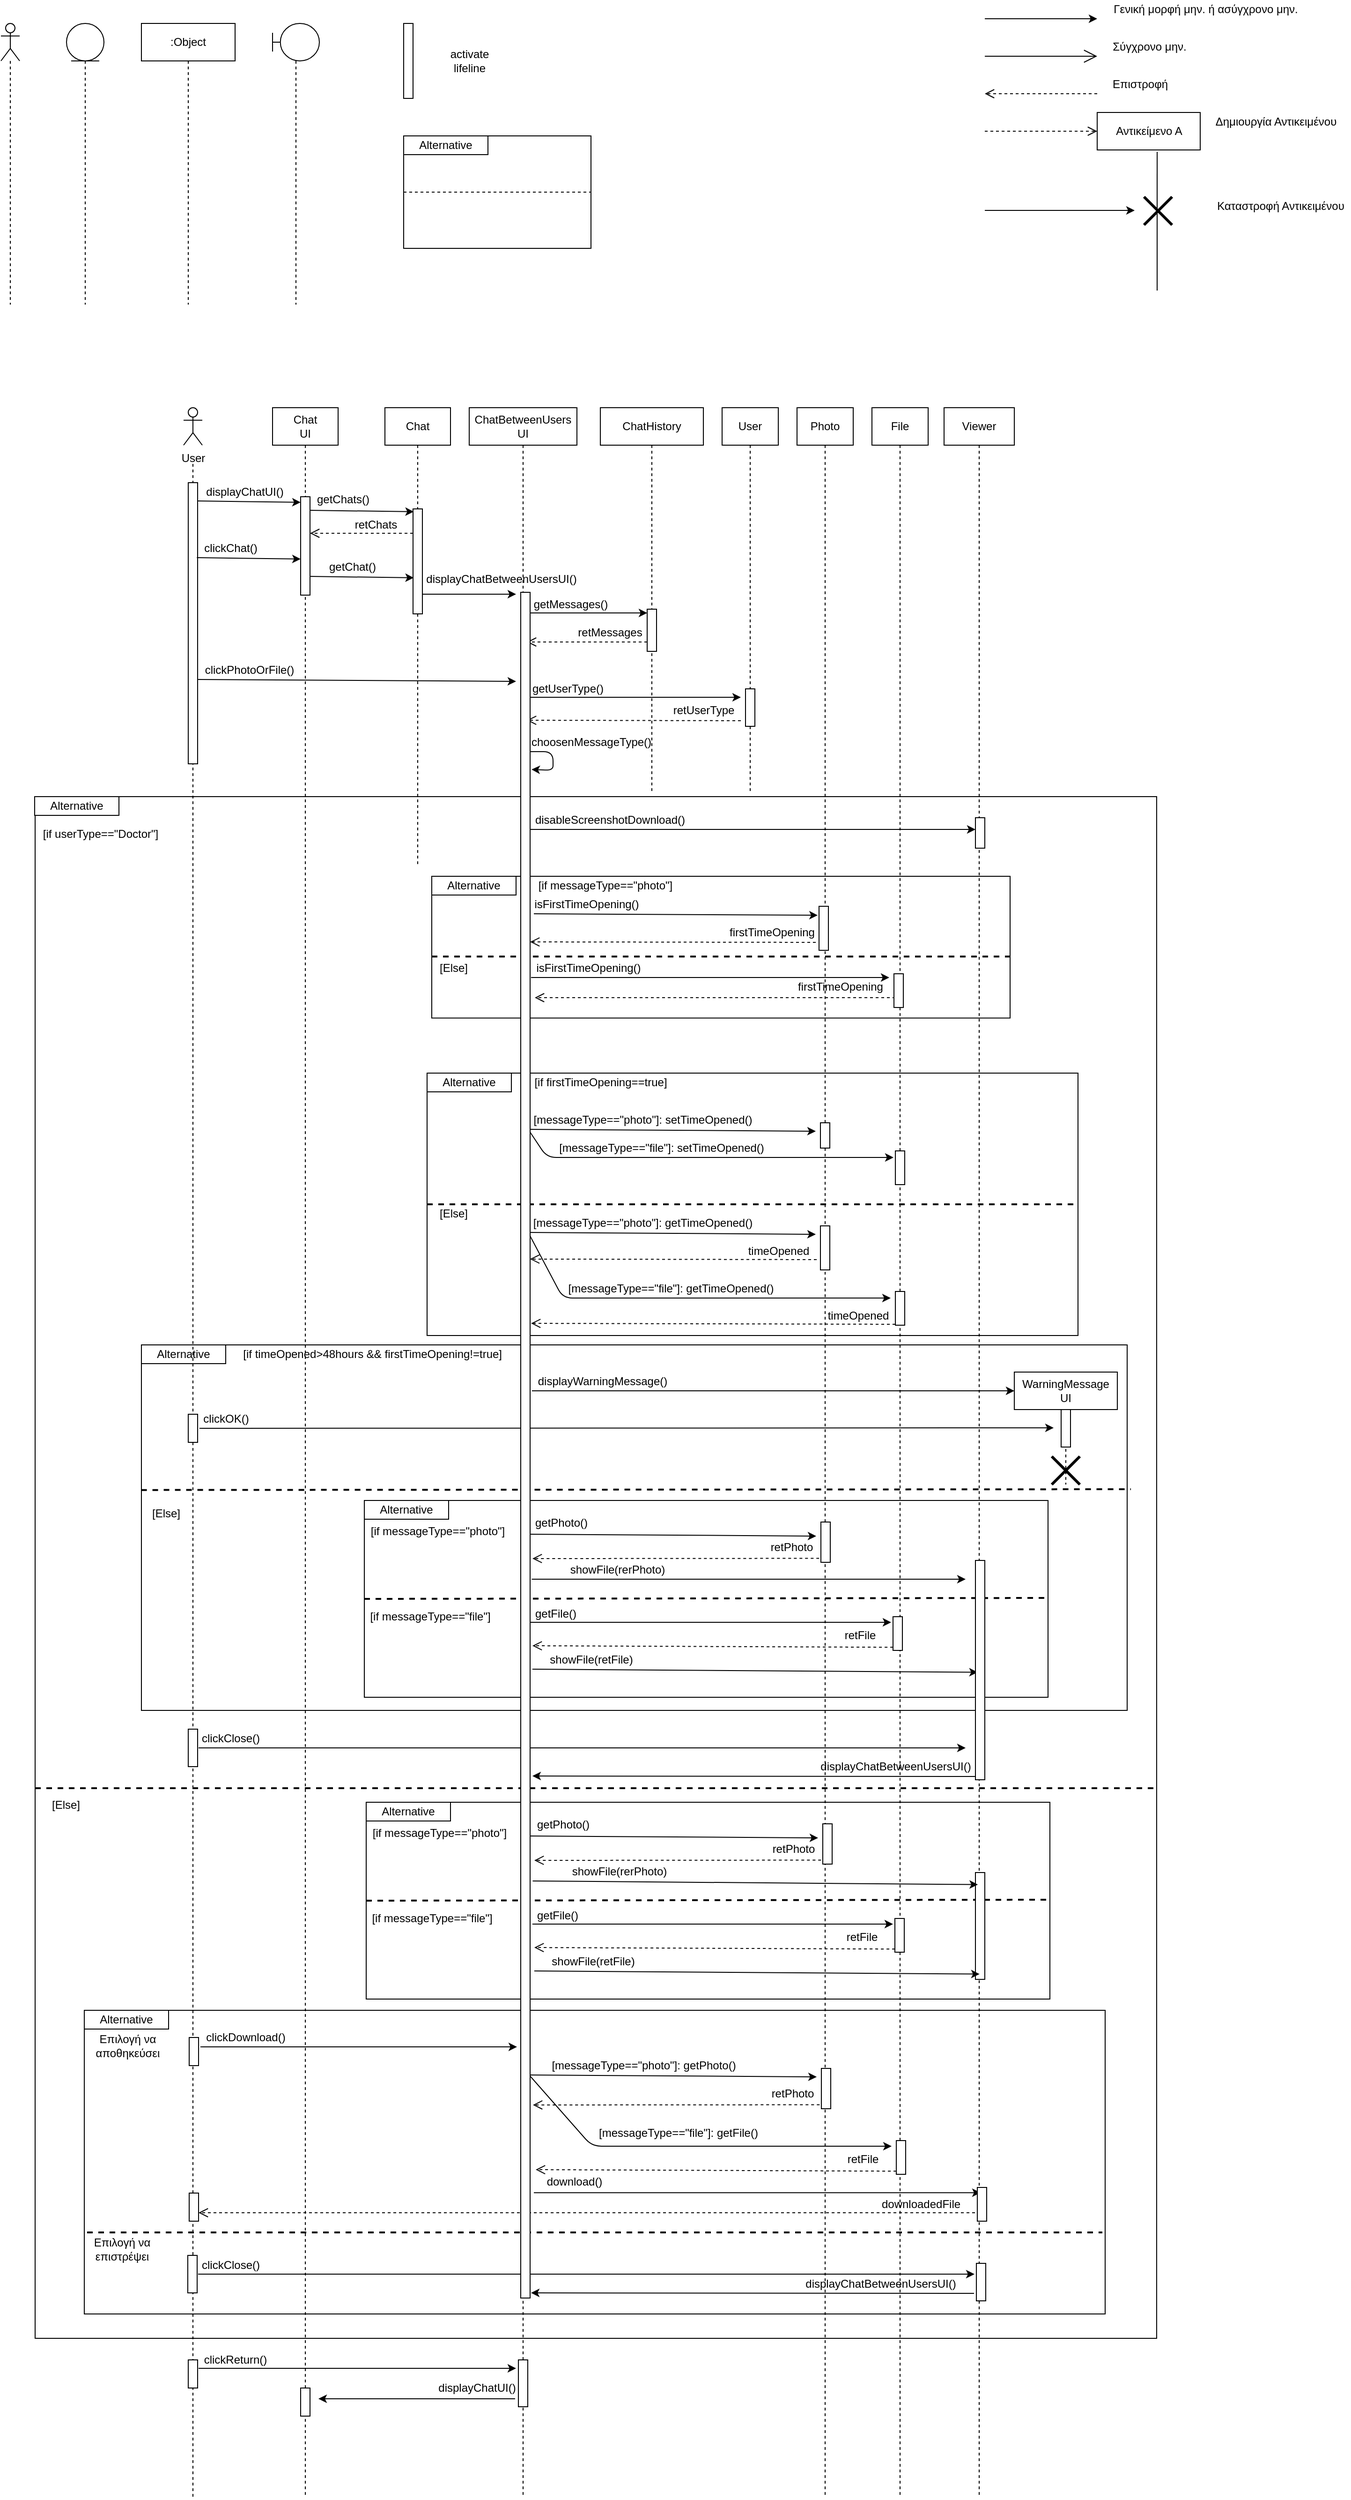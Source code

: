 <mxfile version="14.7.0" type="device"><diagram id="oEIhFgNjH7KnF-jAzQZn" name="Page-1"><mxGraphModel dx="1725" dy="511" grid="1" gridSize="10" guides="1" tooltips="1" connect="1" arrows="1" fold="1" page="1" pageScale="1" pageWidth="827" pageHeight="1169" math="0" shadow="0"><root><mxCell id="0"/><mxCell id="1" parent="0"/><mxCell id="8OhiJWUZWZIE6-vls2p4-146" value="" style="rounded=0;whiteSpace=wrap;html=1;" parent="1" vertex="1"><mxGeometry x="-23.5" y="865" width="1197.5" height="1645" as="geometry"/></mxCell><mxCell id="8OhiJWUZWZIE6-vls2p4-183" value="" style="rounded=0;whiteSpace=wrap;html=1;" parent="1" vertex="1"><mxGeometry x="29" y="2160" width="1090" height="324" as="geometry"/></mxCell><mxCell id="8OhiJWUZWZIE6-vls2p4-184" value="Alternative" style="rounded=0;whiteSpace=wrap;html=1;" parent="1" vertex="1"><mxGeometry x="29" y="2160" width="90" height="20" as="geometry"/></mxCell><mxCell id="8OhiJWUZWZIE6-vls2p4-185" value="" style="endArrow=none;dashed=1;html=1;exitX=0;exitY=0.5;exitDx=0;exitDy=0;strokeWidth=2;" parent="1" edge="1"><mxGeometry width="50" height="50" relative="1" as="geometry"><mxPoint x="32" y="2397" as="sourcePoint"/><mxPoint x="1116" y="2397" as="targetPoint"/></mxGeometry></mxCell><mxCell id="8OhiJWUZWZIE6-vls2p4-147" value="Alternative" style="rounded=0;whiteSpace=wrap;html=1;" parent="1" vertex="1"><mxGeometry x="-24" y="865" width="90" height="20" as="geometry"/></mxCell><mxCell id="8OhiJWUZWZIE6-vls2p4-148" value="" style="endArrow=none;dashed=1;html=1;exitX=0;exitY=0.5;exitDx=0;exitDy=0;entryX=1;entryY=0.5;entryDx=0;entryDy=0;strokeWidth=2;" parent="1" edge="1"><mxGeometry width="50" height="50" relative="1" as="geometry"><mxPoint x="-23.5" y="1923" as="sourcePoint"/><mxPoint x="1174" y="1923" as="targetPoint"/></mxGeometry></mxCell><mxCell id="8OhiJWUZWZIE6-vls2p4-108" value="" style="rounded=0;whiteSpace=wrap;html=1;" parent="1" vertex="1"><mxGeometry x="90" y="1450" width="1052.5" height="390" as="geometry"/></mxCell><mxCell id="8OhiJWUZWZIE6-vls2p4-109" value="Alternative" style="rounded=0;whiteSpace=wrap;html=1;" parent="1" vertex="1"><mxGeometry x="90" y="1450" width="90" height="20" as="geometry"/></mxCell><mxCell id="8OhiJWUZWZIE6-vls2p4-110" value="" style="endArrow=none;dashed=1;html=1;exitX=-0.004;exitY=0.397;exitDx=0;exitDy=0;entryX=1;entryY=0.5;entryDx=0;entryDy=0;strokeWidth=2;exitPerimeter=0;" parent="1" edge="1"><mxGeometry width="50" height="50" relative="1" as="geometry"><mxPoint x="89.79" y="1604.83" as="sourcePoint"/><mxPoint x="1146.5" y="1604" as="targetPoint"/></mxGeometry></mxCell><mxCell id="8OhiJWUZWZIE6-vls2p4-83" value="" style="rounded=0;whiteSpace=wrap;html=1;" parent="1" vertex="1"><mxGeometry x="395" y="1160" width="695" height="280" as="geometry"/></mxCell><mxCell id="8OhiJWUZWZIE6-vls2p4-84" value="Alternative" style="rounded=0;whiteSpace=wrap;html=1;" parent="1" vertex="1"><mxGeometry x="395" y="1160" width="90" height="20" as="geometry"/></mxCell><mxCell id="8OhiJWUZWZIE6-vls2p4-85" value="" style="endArrow=none;dashed=1;html=1;exitX=0;exitY=0.5;exitDx=0;exitDy=0;entryX=1;entryY=0.5;entryDx=0;entryDy=0;strokeWidth=2;" parent="1" source="8OhiJWUZWZIE6-vls2p4-83" target="8OhiJWUZWZIE6-vls2p4-83" edge="1"><mxGeometry width="50" height="50" relative="1" as="geometry"><mxPoint x="305" y="1200" as="sourcePoint"/><mxPoint x="355" y="1150" as="targetPoint"/></mxGeometry></mxCell><mxCell id="8OhiJWUZWZIE6-vls2p4-60" value="" style="rounded=0;whiteSpace=wrap;html=1;" parent="1" vertex="1"><mxGeometry x="400" y="950" width="617.5" height="151.25" as="geometry"/></mxCell><mxCell id="8OhiJWUZWZIE6-vls2p4-61" value="Alternative" style="rounded=0;whiteSpace=wrap;html=1;" parent="1" vertex="1"><mxGeometry x="400" y="950" width="90" height="20" as="geometry"/></mxCell><mxCell id="LCN4esUDgM0RxM2IpIkA-10" value="" style="endArrow=classic;html=1;" parent="1" edge="1"><mxGeometry width="50" height="50" relative="1" as="geometry"><mxPoint x="990.5" y="35" as="sourcePoint"/><mxPoint x="1110.5" y="35" as="targetPoint"/></mxGeometry></mxCell><mxCell id="LCN4esUDgM0RxM2IpIkA-11" value="Γενική μορφή μην. ή ασύγχρονο μην." style="text;html=1;align=center;verticalAlign=middle;resizable=0;points=[];autosize=1;strokeColor=none;" parent="1" vertex="1"><mxGeometry x="1120.5" y="15" width="210" height="20" as="geometry"/></mxCell><mxCell id="LCN4esUDgM0RxM2IpIkA-12" value="" style="endArrow=open;endFill=1;endSize=12;html=1;" parent="1" edge="1"><mxGeometry width="160" relative="1" as="geometry"><mxPoint x="990.5" y="75" as="sourcePoint"/><mxPoint x="1110.5" y="75" as="targetPoint"/></mxGeometry></mxCell><mxCell id="LCN4esUDgM0RxM2IpIkA-13" value="Σύγχρονο μην." style="text;html=1;align=center;verticalAlign=middle;resizable=0;points=[];autosize=1;strokeColor=none;" parent="1" vertex="1"><mxGeometry x="1120.5" y="55" width="90" height="20" as="geometry"/></mxCell><mxCell id="LCN4esUDgM0RxM2IpIkA-15" value="" style="html=1;verticalAlign=bottom;endArrow=open;dashed=1;endSize=8;" parent="1" edge="1"><mxGeometry relative="1" as="geometry"><mxPoint x="1110.5" y="115" as="sourcePoint"/><mxPoint x="990.5" y="115" as="targetPoint"/></mxGeometry></mxCell><mxCell id="LCN4esUDgM0RxM2IpIkA-16" value="Επιστροφή" style="text;html=1;align=center;verticalAlign=middle;resizable=0;points=[];autosize=1;strokeColor=none;" parent="1" vertex="1"><mxGeometry x="1120.5" y="95" width="70" height="20" as="geometry"/></mxCell><mxCell id="LCN4esUDgM0RxM2IpIkA-17" value="" style="html=1;verticalAlign=bottom;endArrow=open;dashed=1;endSize=8;" parent="1" edge="1"><mxGeometry relative="1" as="geometry"><mxPoint x="990.5" y="155" as="sourcePoint"/><mxPoint x="1110.5" y="155" as="targetPoint"/></mxGeometry></mxCell><mxCell id="LCN4esUDgM0RxM2IpIkA-18" value="Αντικείμενο Α" style="rounded=0;whiteSpace=wrap;html=1;" parent="1" vertex="1"><mxGeometry x="1110.5" y="135" width="110" height="40" as="geometry"/></mxCell><mxCell id="LCN4esUDgM0RxM2IpIkA-19" value="Δημιουργία Αντικειμένου" style="text;html=1;align=center;verticalAlign=middle;resizable=0;points=[];autosize=1;strokeColor=none;" parent="1" vertex="1"><mxGeometry x="1230.5" y="135" width="140" height="20" as="geometry"/></mxCell><mxCell id="LCN4esUDgM0RxM2IpIkA-20" value=":Object" style="shape=umlLifeline;perimeter=lifelinePerimeter;whiteSpace=wrap;html=1;container=1;collapsible=0;recursiveResize=0;outlineConnect=0;" parent="1" vertex="1"><mxGeometry x="90" y="40" width="100" height="300" as="geometry"/></mxCell><mxCell id="LCN4esUDgM0RxM2IpIkA-25" value="" style="shape=umlLifeline;participant=umlActor;perimeter=lifelinePerimeter;whiteSpace=wrap;html=1;container=1;collapsible=0;recursiveResize=0;verticalAlign=top;spacingTop=36;outlineConnect=0;" parent="1" vertex="1"><mxGeometry x="-60" y="40" width="20" height="300" as="geometry"/></mxCell><mxCell id="LCN4esUDgM0RxM2IpIkA-26" value="" style="shape=umlLifeline;participant=umlEntity;perimeter=lifelinePerimeter;whiteSpace=wrap;html=1;container=1;collapsible=0;recursiveResize=0;verticalAlign=top;spacingTop=36;outlineConnect=0;" parent="1" vertex="1"><mxGeometry x="10" y="40" width="40" height="300" as="geometry"/></mxCell><mxCell id="LCN4esUDgM0RxM2IpIkA-27" value="" style="shape=umlLifeline;participant=umlBoundary;perimeter=lifelinePerimeter;whiteSpace=wrap;html=1;container=1;collapsible=0;recursiveResize=0;verticalAlign=top;spacingTop=36;outlineConnect=0;" parent="1" vertex="1"><mxGeometry x="230" y="40" width="50" height="300" as="geometry"/></mxCell><mxCell id="LCN4esUDgM0RxM2IpIkA-28" value="" style="html=1;points=[];perimeter=orthogonalPerimeter;" parent="1" vertex="1"><mxGeometry x="370" y="40" width="10" height="80" as="geometry"/></mxCell><mxCell id="LCN4esUDgM0RxM2IpIkA-29" value="activate&lt;br&gt;lifeline" style="text;html=1;align=center;verticalAlign=middle;resizable=0;points=[];autosize=1;strokeColor=none;" parent="1" vertex="1"><mxGeometry x="410" y="65" width="60" height="30" as="geometry"/></mxCell><mxCell id="LCN4esUDgM0RxM2IpIkA-30" value="" style="shape=umlDestroy;whiteSpace=wrap;html=1;strokeWidth=3;" parent="1" vertex="1"><mxGeometry x="1160.5" y="225" width="30" height="30" as="geometry"/></mxCell><mxCell id="LCN4esUDgM0RxM2IpIkA-31" value="" style="endArrow=classic;html=1;" parent="1" edge="1"><mxGeometry width="50" height="50" relative="1" as="geometry"><mxPoint x="990.5" y="239.5" as="sourcePoint"/><mxPoint x="1150.5" y="239.5" as="targetPoint"/></mxGeometry></mxCell><mxCell id="LCN4esUDgM0RxM2IpIkA-32" value="" style="endArrow=none;html=1;exitX=0.582;exitY=1.05;exitDx=0;exitDy=0;exitPerimeter=0;" parent="1" source="LCN4esUDgM0RxM2IpIkA-18" edge="1"><mxGeometry width="50" height="50" relative="1" as="geometry"><mxPoint x="1300.5" y="105" as="sourcePoint"/><mxPoint x="1174.5" y="325" as="targetPoint"/></mxGeometry></mxCell><mxCell id="LCN4esUDgM0RxM2IpIkA-33" value="Καταστροφή Αντικειμένου" style="text;html=1;align=center;verticalAlign=middle;resizable=0;points=[];autosize=1;strokeColor=none;" parent="1" vertex="1"><mxGeometry x="1230.5" y="225" width="150" height="20" as="geometry"/></mxCell><mxCell id="LCN4esUDgM0RxM2IpIkA-35" value="" style="rounded=0;whiteSpace=wrap;html=1;" parent="1" vertex="1"><mxGeometry x="370" y="160" width="200" height="120" as="geometry"/></mxCell><mxCell id="LCN4esUDgM0RxM2IpIkA-36" value="Alternative" style="rounded=0;whiteSpace=wrap;html=1;" parent="1" vertex="1"><mxGeometry x="370" y="160" width="90" height="20" as="geometry"/></mxCell><mxCell id="LCN4esUDgM0RxM2IpIkA-37" value="" style="endArrow=none;dashed=1;html=1;exitX=0;exitY=0.5;exitDx=0;exitDy=0;entryX=1;entryY=0.5;entryDx=0;entryDy=0;" parent="1" source="LCN4esUDgM0RxM2IpIkA-35" target="LCN4esUDgM0RxM2IpIkA-35" edge="1"><mxGeometry width="50" height="50" relative="1" as="geometry"><mxPoint x="280" y="200" as="sourcePoint"/><mxPoint x="330" y="150" as="targetPoint"/></mxGeometry></mxCell><mxCell id="8OhiJWUZWZIE6-vls2p4-1" value="User" style="shape=umlActor;verticalLabelPosition=bottom;verticalAlign=top;html=1;outlineConnect=0;" parent="1" vertex="1"><mxGeometry x="135" y="450" width="20" height="40" as="geometry"/></mxCell><mxCell id="8OhiJWUZWZIE6-vls2p4-4" value="" style="edgeStyle=orthogonalEdgeStyle;rounded=0;orthogonalLoop=1;jettySize=auto;html=1;dashed=1;endArrow=none;endFill=0;" parent="1" edge="1"><mxGeometry relative="1" as="geometry"><mxPoint x="145" y="2680" as="targetPoint"/><mxPoint x="145" y="510" as="sourcePoint"/></mxGeometry></mxCell><mxCell id="8OhiJWUZWZIE6-vls2p4-9" value="" style="endArrow=classic;html=1;" parent="1" edge="1"><mxGeometry width="50" height="50" relative="1" as="geometry"><mxPoint x="149.19" y="549.5" as="sourcePoint"/><mxPoint x="260" y="551" as="targetPoint"/></mxGeometry></mxCell><mxCell id="8OhiJWUZWZIE6-vls2p4-11" value="Chat" style="shape=umlLifeline;perimeter=lifelinePerimeter;whiteSpace=wrap;html=1;container=1;collapsible=0;recursiveResize=0;outlineConnect=0;" parent="1" vertex="1"><mxGeometry x="350" y="450" width="70" height="490" as="geometry"/></mxCell><mxCell id="8OhiJWUZWZIE6-vls2p4-12" value="Chat&lt;br&gt;UI" style="shape=umlLifeline;perimeter=lifelinePerimeter;whiteSpace=wrap;html=1;container=1;collapsible=0;recursiveResize=0;outlineConnect=0;" parent="1" vertex="1"><mxGeometry x="230" y="450" width="70" height="2230" as="geometry"/></mxCell><mxCell id="8OhiJWUZWZIE6-vls2p4-15" value="displayChatUI()" style="text;html=1;align=center;verticalAlign=middle;resizable=0;points=[];autosize=1;strokeColor=none;" parent="1" vertex="1"><mxGeometry x="150" y="530" width="100" height="20" as="geometry"/></mxCell><mxCell id="8OhiJWUZWZIE6-vls2p4-16" value="" style="html=1;points=[];perimeter=orthogonalPerimeter;" parent="1" vertex="1"><mxGeometry x="140" y="530" width="10" height="300" as="geometry"/></mxCell><mxCell id="8OhiJWUZWZIE6-vls2p4-17" value="" style="html=1;points=[];perimeter=orthogonalPerimeter;" parent="1" vertex="1"><mxGeometry x="260" y="545" width="10" height="105" as="geometry"/></mxCell><mxCell id="8OhiJWUZWZIE6-vls2p4-19" value="" style="endArrow=classic;html=1;" parent="1" edge="1"><mxGeometry width="50" height="50" relative="1" as="geometry"><mxPoint x="270.0" y="559.5" as="sourcePoint"/><mxPoint x="380.81" y="561" as="targetPoint"/></mxGeometry></mxCell><mxCell id="8OhiJWUZWZIE6-vls2p4-20" value="" style="html=1;points=[];perimeter=orthogonalPerimeter;" parent="1" vertex="1"><mxGeometry x="380" y="558" width="10" height="112" as="geometry"/></mxCell><mxCell id="8OhiJWUZWZIE6-vls2p4-21" value="getChats()" style="text;html=1;align=center;verticalAlign=middle;resizable=0;points=[];autosize=1;strokeColor=none;" parent="1" vertex="1"><mxGeometry x="270" y="538" width="70" height="20" as="geometry"/></mxCell><mxCell id="8OhiJWUZWZIE6-vls2p4-22" value="" style="html=1;verticalAlign=bottom;endArrow=open;dashed=1;endSize=8;" parent="1" edge="1"><mxGeometry relative="1" as="geometry"><mxPoint x="380" y="584" as="sourcePoint"/><mxPoint x="270" y="584" as="targetPoint"/></mxGeometry></mxCell><mxCell id="8OhiJWUZWZIE6-vls2p4-23" value="retChats" style="text;html=1;align=center;verticalAlign=middle;resizable=0;points=[];autosize=1;strokeColor=none;" parent="1" vertex="1"><mxGeometry x="310" y="565" width="60" height="20" as="geometry"/></mxCell><mxCell id="8OhiJWUZWZIE6-vls2p4-24" value="" style="endArrow=classic;html=1;" parent="1" edge="1"><mxGeometry width="50" height="50" relative="1" as="geometry"><mxPoint x="149.19" y="610" as="sourcePoint"/><mxPoint x="260" y="611.5" as="targetPoint"/></mxGeometry></mxCell><mxCell id="8OhiJWUZWZIE6-vls2p4-25" value="clickChat()" style="text;html=1;align=center;verticalAlign=middle;resizable=0;points=[];autosize=1;strokeColor=none;" parent="1" vertex="1"><mxGeometry x="150" y="590" width="70" height="20" as="geometry"/></mxCell><mxCell id="8OhiJWUZWZIE6-vls2p4-26" value="ChatHistory" style="shape=umlLifeline;perimeter=lifelinePerimeter;whiteSpace=wrap;html=1;container=1;collapsible=0;recursiveResize=0;outlineConnect=0;" parent="1" vertex="1"><mxGeometry x="580" y="450" width="110" height="410" as="geometry"/></mxCell><mxCell id="8OhiJWUZWZIE6-vls2p4-29" value="" style="endArrow=classic;html=1;" parent="1" edge="1"><mxGeometry width="50" height="50" relative="1" as="geometry"><mxPoint x="390" y="649" as="sourcePoint"/><mxPoint x="490" y="649" as="targetPoint"/></mxGeometry></mxCell><mxCell id="8OhiJWUZWZIE6-vls2p4-30" value="" style="endArrow=classic;html=1;" parent="1" edge="1"><mxGeometry width="50" height="50" relative="1" as="geometry"><mxPoint x="270.0" y="630" as="sourcePoint"/><mxPoint x="380.81" y="631.5" as="targetPoint"/></mxGeometry></mxCell><mxCell id="8OhiJWUZWZIE6-vls2p4-31" value="getChat()" style="text;html=1;align=center;verticalAlign=middle;resizable=0;points=[];autosize=1;strokeColor=none;" parent="1" vertex="1"><mxGeometry x="280" y="610" width="70" height="20" as="geometry"/></mxCell><mxCell id="8OhiJWUZWZIE6-vls2p4-32" value="displayChatBetweenUsersUI()" style="text;html=1;align=center;verticalAlign=middle;resizable=0;points=[];autosize=1;strokeColor=none;" parent="1" vertex="1"><mxGeometry x="384" y="623" width="180" height="20" as="geometry"/></mxCell><mxCell id="8OhiJWUZWZIE6-vls2p4-33" value="" style="html=1;points=[];perimeter=orthogonalPerimeter;" parent="1" vertex="1"><mxGeometry x="630" y="665" width="10" height="45" as="geometry"/></mxCell><mxCell id="8OhiJWUZWZIE6-vls2p4-34" value="" style="endArrow=classic;html=1;" parent="1" edge="1"><mxGeometry width="50" height="50" relative="1" as="geometry"><mxPoint x="502.5" y="669" as="sourcePoint"/><mxPoint x="630" y="669" as="targetPoint"/></mxGeometry></mxCell><mxCell id="8OhiJWUZWZIE6-vls2p4-35" value="getMessages()" style="text;html=1;align=center;verticalAlign=middle;resizable=0;points=[];autosize=1;strokeColor=none;" parent="1" vertex="1"><mxGeometry x="502.5" y="650" width="90" height="20" as="geometry"/></mxCell><mxCell id="8OhiJWUZWZIE6-vls2p4-36" value="" style="html=1;verticalAlign=bottom;endArrow=open;dashed=1;endSize=8;" parent="1" edge="1"><mxGeometry relative="1" as="geometry"><mxPoint x="630" y="700" as="sourcePoint"/><mxPoint x="501.5" y="700" as="targetPoint"/></mxGeometry></mxCell><mxCell id="8OhiJWUZWZIE6-vls2p4-37" value="retMessages" style="text;html=1;align=center;verticalAlign=middle;resizable=0;points=[];autosize=1;strokeColor=none;" parent="1" vertex="1"><mxGeometry x="550" y="680" width="80" height="20" as="geometry"/></mxCell><mxCell id="8OhiJWUZWZIE6-vls2p4-38" value="" style="endArrow=classic;html=1;" parent="1" edge="1"><mxGeometry width="50" height="50" relative="1" as="geometry"><mxPoint x="150.0" y="740" as="sourcePoint"/><mxPoint x="490" y="742" as="targetPoint"/></mxGeometry></mxCell><mxCell id="8OhiJWUZWZIE6-vls2p4-39" value="clickPhotoOrFile()" style="text;html=1;align=center;verticalAlign=middle;resizable=0;points=[];autosize=1;strokeColor=none;" parent="1" vertex="1"><mxGeometry x="150" y="720" width="110" height="20" as="geometry"/></mxCell><mxCell id="8OhiJWUZWZIE6-vls2p4-40" value="User" style="shape=umlLifeline;perimeter=lifelinePerimeter;whiteSpace=wrap;html=1;container=1;collapsible=0;recursiveResize=0;outlineConnect=0;" parent="1" vertex="1"><mxGeometry x="710" y="450" width="60" height="410" as="geometry"/></mxCell><mxCell id="8OhiJWUZWZIE6-vls2p4-43" value="" style="endArrow=classic;html=1;" parent="1" edge="1"><mxGeometry width="50" height="50" relative="1" as="geometry"><mxPoint x="502" y="817" as="sourcePoint"/><mxPoint x="506.5" y="836" as="targetPoint"/><Array as="points"><mxPoint x="529.5" y="817"/><mxPoint x="529.5" y="837"/></Array></mxGeometry></mxCell><mxCell id="8OhiJWUZWZIE6-vls2p4-44" value="choosenMessageType()" style="text;html=1;align=center;verticalAlign=middle;resizable=0;points=[];autosize=1;strokeColor=none;" parent="1" vertex="1"><mxGeometry x="499.5" y="797" width="140" height="20" as="geometry"/></mxCell><mxCell id="8OhiJWUZWZIE6-vls2p4-46" value="" style="endArrow=classic;html=1;entryX=-0.043;entryY=0.204;entryDx=0;entryDy=0;entryPerimeter=0;" parent="1" edge="1"><mxGeometry width="50" height="50" relative="1" as="geometry"><mxPoint x="509" y="990" as="sourcePoint"/><mxPoint x="812.07" y="991.588" as="targetPoint"/></mxGeometry></mxCell><mxCell id="8OhiJWUZWZIE6-vls2p4-49" value="[if messageType==&quot;photo&quot;]" style="text;html=1;align=center;verticalAlign=middle;resizable=0;points=[];autosize=1;strokeColor=none;" parent="1" vertex="1"><mxGeometry x="505" y="950" width="160" height="20" as="geometry"/></mxCell><mxCell id="8OhiJWUZWZIE6-vls2p4-52" value="getUserType()" style="text;html=1;align=center;verticalAlign=middle;resizable=0;points=[];autosize=1;strokeColor=none;" parent="1" vertex="1"><mxGeometry x="499.5" y="740" width="90" height="20" as="geometry"/></mxCell><mxCell id="8OhiJWUZWZIE6-vls2p4-53" value="" style="endArrow=classic;html=1;" parent="1" edge="1"><mxGeometry width="50" height="50" relative="1" as="geometry"><mxPoint x="503" y="759" as="sourcePoint"/><mxPoint x="730" y="759" as="targetPoint"/></mxGeometry></mxCell><mxCell id="8OhiJWUZWZIE6-vls2p4-54" value="" style="html=1;points=[];perimeter=orthogonalPerimeter;" parent="1" vertex="1"><mxGeometry x="735" y="750" width="10" height="40" as="geometry"/></mxCell><mxCell id="8OhiJWUZWZIE6-vls2p4-55" value="" style="html=1;verticalAlign=bottom;endArrow=open;dashed=1;endSize=8;" parent="1" edge="1"><mxGeometry relative="1" as="geometry"><mxPoint x="730" y="784" as="sourcePoint"/><mxPoint x="501.5" y="783.5" as="targetPoint"/></mxGeometry></mxCell><mxCell id="8OhiJWUZWZIE6-vls2p4-56" value="retUserType" style="text;html=1;align=center;verticalAlign=middle;resizable=0;points=[];autosize=1;strokeColor=none;" parent="1" vertex="1"><mxGeometry x="650" y="762.5" width="80" height="20" as="geometry"/></mxCell><mxCell id="8OhiJWUZWZIE6-vls2p4-58" value="[if userType==&quot;Doctor&quot;]" style="text;html=1;align=center;verticalAlign=middle;resizable=0;points=[];autosize=1;strokeColor=none;" parent="1" vertex="1"><mxGeometry x="-24" y="895" width="140" height="20" as="geometry"/></mxCell><mxCell id="8OhiJWUZWZIE6-vls2p4-63" value="isFirstTimeOpening()" style="text;html=1;align=center;verticalAlign=middle;resizable=0;points=[];autosize=1;strokeColor=none;" parent="1" vertex="1"><mxGeometry x="500" y="970" width="130" height="20" as="geometry"/></mxCell><mxCell id="8OhiJWUZWZIE6-vls2p4-64" value="[Else]" style="text;html=1;align=center;verticalAlign=middle;resizable=0;points=[];autosize=1;strokeColor=none;" parent="1" vertex="1"><mxGeometry x="397.5" y="1038" width="50" height="20" as="geometry"/></mxCell><mxCell id="8OhiJWUZWZIE6-vls2p4-65" value="" style="endArrow=classic;html=1;" parent="1" edge="1"><mxGeometry width="50" height="50" relative="1" as="geometry"><mxPoint x="506" y="1058" as="sourcePoint"/><mxPoint x="888.5" y="1058" as="targetPoint"/></mxGeometry></mxCell><mxCell id="8OhiJWUZWZIE6-vls2p4-66" value="isFirstTimeOpening()" style="text;html=1;align=center;verticalAlign=middle;resizable=0;points=[];autosize=1;strokeColor=none;" parent="1" vertex="1"><mxGeometry x="502" y="1038" width="130" height="20" as="geometry"/></mxCell><mxCell id="8OhiJWUZWZIE6-vls2p4-68" value="" style="endArrow=classic;html=1;" parent="1" edge="1"><mxGeometry width="50" height="50" relative="1" as="geometry"><mxPoint x="503" y="900" as="sourcePoint"/><mxPoint x="980.5" y="900" as="targetPoint"/></mxGeometry></mxCell><mxCell id="8OhiJWUZWZIE6-vls2p4-69" value="disableScreenshotDownload()" style="text;html=1;align=center;verticalAlign=middle;resizable=0;points=[];autosize=1;strokeColor=none;" parent="1" vertex="1"><mxGeometry x="500" y="880" width="180" height="20" as="geometry"/></mxCell><mxCell id="8OhiJWUZWZIE6-vls2p4-74" value="" style="html=1;verticalAlign=bottom;endArrow=open;dashed=1;endSize=8;" parent="1" edge="1"><mxGeometry relative="1" as="geometry"><mxPoint x="895" y="1079.5" as="sourcePoint"/><mxPoint x="510" y="1079.5" as="targetPoint"/></mxGeometry></mxCell><mxCell id="8OhiJWUZWZIE6-vls2p4-62" value="" style="endArrow=none;dashed=1;html=1;exitX=0;exitY=0.5;exitDx=0;exitDy=0;entryX=1;entryY=0.5;entryDx=0;entryDy=0;strokeWidth=2;" parent="1" edge="1"><mxGeometry width="50" height="50" relative="1" as="geometry"><mxPoint x="400" y="1035.625" as="sourcePoint"/><mxPoint x="1017.5" y="1035.625" as="targetPoint"/></mxGeometry></mxCell><mxCell id="8OhiJWUZWZIE6-vls2p4-78" value="" style="html=1;verticalAlign=bottom;endArrow=open;dashed=1;endSize=8;" parent="1" edge="1"><mxGeometry relative="1" as="geometry"><mxPoint x="810" y="1020.5" as="sourcePoint"/><mxPoint x="505" y="1020" as="targetPoint"/></mxGeometry></mxCell><mxCell id="8OhiJWUZWZIE6-vls2p4-79" value="firstTimeOpening" style="text;html=1;align=center;verticalAlign=middle;resizable=0;points=[];autosize=1;strokeColor=none;" parent="1" vertex="1"><mxGeometry x="708" y="1000" width="110" height="20" as="geometry"/></mxCell><mxCell id="8OhiJWUZWZIE6-vls2p4-82" value="firstTimeOpening" style="text;html=1;align=center;verticalAlign=middle;resizable=0;points=[];autosize=1;strokeColor=none;" parent="1" vertex="1"><mxGeometry x="780.5" y="1058" width="110" height="20" as="geometry"/></mxCell><mxCell id="8OhiJWUZWZIE6-vls2p4-86" value="[if firstTimeOpening==true]" style="text;html=1;align=center;verticalAlign=middle;resizable=0;points=[];autosize=1;strokeColor=none;" parent="1" vertex="1"><mxGeometry x="500" y="1160" width="160" height="20" as="geometry"/></mxCell><mxCell id="8OhiJWUZWZIE6-vls2p4-87" value="" style="endArrow=classic;html=1;" parent="1" edge="1"><mxGeometry width="50" height="50" relative="1" as="geometry"><mxPoint x="502.5" y="1220" as="sourcePoint"/><mxPoint x="810" y="1222" as="targetPoint"/></mxGeometry></mxCell><mxCell id="8OhiJWUZWZIE6-vls2p4-89" value="[messageType==&quot;photo&quot;]: setTimeOpened()" style="text;html=1;align=center;verticalAlign=middle;resizable=0;points=[];autosize=1;strokeColor=none;" parent="1" vertex="1"><mxGeometry x="499.5" y="1200" width="250" height="20" as="geometry"/></mxCell><mxCell id="8OhiJWUZWZIE6-vls2p4-92" value="" style="endArrow=classic;html=1;" parent="1" edge="1"><mxGeometry width="50" height="50" relative="1" as="geometry"><mxPoint x="503" y="1220" as="sourcePoint"/><mxPoint x="893" y="1250" as="targetPoint"/><Array as="points"><mxPoint x="523" y="1250"/></Array></mxGeometry></mxCell><mxCell id="8OhiJWUZWZIE6-vls2p4-93" value="[messageType==&quot;file&quot;]: setTimeOpened()" style="text;html=1;align=center;verticalAlign=middle;resizable=0;points=[];autosize=1;strokeColor=none;" parent="1" vertex="1"><mxGeometry x="530" y="1230" width="230" height="20" as="geometry"/></mxCell><mxCell id="8OhiJWUZWZIE6-vls2p4-94" value="[Else]" style="text;html=1;align=center;verticalAlign=middle;resizable=0;points=[];autosize=1;strokeColor=none;" parent="1" vertex="1"><mxGeometry x="397.5" y="1300" width="50" height="20" as="geometry"/></mxCell><mxCell id="8OhiJWUZWZIE6-vls2p4-96" value="" style="endArrow=classic;html=1;" parent="1" edge="1"><mxGeometry width="50" height="50" relative="1" as="geometry"><mxPoint x="502.5" y="1330" as="sourcePoint"/><mxPoint x="810" y="1332" as="targetPoint"/></mxGeometry></mxCell><mxCell id="8OhiJWUZWZIE6-vls2p4-97" value="[messageType==&quot;photo&quot;]: getTimeOpened()" style="text;html=1;align=center;verticalAlign=middle;resizable=0;points=[];autosize=1;strokeColor=none;" parent="1" vertex="1"><mxGeometry x="499.5" y="1310" width="250" height="20" as="geometry"/></mxCell><mxCell id="8OhiJWUZWZIE6-vls2p4-99" value="" style="endArrow=classic;html=1;" parent="1" edge="1"><mxGeometry width="50" height="50" relative="1" as="geometry"><mxPoint x="503" y="1330" as="sourcePoint"/><mxPoint x="890" y="1400" as="targetPoint"/><Array as="points"><mxPoint x="540" y="1400"/></Array></mxGeometry></mxCell><mxCell id="8OhiJWUZWZIE6-vls2p4-100" value="[messageType==&quot;file&quot;]: getTimeOpened()" style="text;html=1;align=center;verticalAlign=middle;resizable=0;points=[];autosize=1;strokeColor=none;" parent="1" vertex="1"><mxGeometry x="540" y="1380" width="230" height="20" as="geometry"/></mxCell><mxCell id="8OhiJWUZWZIE6-vls2p4-101" value="" style="html=1;verticalAlign=bottom;endArrow=open;dashed=1;endSize=8;entryX=0.89;entryY=0.406;entryDx=0;entryDy=0;entryPerimeter=0;" parent="1" edge="1"><mxGeometry relative="1" as="geometry"><mxPoint x="811" y="1359" as="sourcePoint"/><mxPoint x="504.9" y="1358.43" as="targetPoint"/></mxGeometry></mxCell><mxCell id="8OhiJWUZWZIE6-vls2p4-102" value="timeOpened" style="text;html=1;align=center;verticalAlign=middle;resizable=0;points=[];autosize=1;strokeColor=none;" parent="1" vertex="1"><mxGeometry x="730" y="1340" width="80" height="20" as="geometry"/></mxCell><mxCell id="8OhiJWUZWZIE6-vls2p4-103" value="" style="html=1;verticalAlign=bottom;endArrow=open;dashed=1;endSize=8;" parent="1" edge="1"><mxGeometry relative="1" as="geometry"><mxPoint x="895" y="1428" as="sourcePoint"/><mxPoint x="506" y="1427" as="targetPoint"/></mxGeometry></mxCell><mxCell id="8OhiJWUZWZIE6-vls2p4-104" value="timeOpened" style="text;html=1;align=center;verticalAlign=middle;resizable=0;points=[];autosize=1;strokeColor=none;" parent="1" vertex="1"><mxGeometry x="815" y="1409" width="80" height="20" as="geometry"/></mxCell><mxCell id="8OhiJWUZWZIE6-vls2p4-111" value="displayWarningMessage()" style="text;html=1;align=center;verticalAlign=middle;resizable=0;points=[];autosize=1;strokeColor=none;" parent="1" vertex="1"><mxGeometry x="507" y="1479" width="150" height="20" as="geometry"/></mxCell><mxCell id="8OhiJWUZWZIE6-vls2p4-113" value="WarningMessage&lt;br&gt;UI" style="shape=umlLifeline;perimeter=lifelinePerimeter;whiteSpace=wrap;html=1;container=1;collapsible=0;recursiveResize=0;outlineConnect=0;" parent="1" vertex="1"><mxGeometry x="1022" y="1479" width="110" height="120" as="geometry"/></mxCell><mxCell id="8OhiJWUZWZIE6-vls2p4-114" value="" style="html=1;points=[];perimeter=orthogonalPerimeter;" parent="1" vertex="1"><mxGeometry x="1072" y="1519" width="10" height="40" as="geometry"/></mxCell><mxCell id="8OhiJWUZWZIE6-vls2p4-115" value="" style="shape=umlDestroy;whiteSpace=wrap;html=1;strokeWidth=3;" parent="1" vertex="1"><mxGeometry x="1062" y="1569" width="30" height="30" as="geometry"/></mxCell><mxCell id="8OhiJWUZWZIE6-vls2p4-116" value="" style="endArrow=classic;html=1;" parent="1" edge="1"><mxGeometry width="50" height="50" relative="1" as="geometry"><mxPoint x="507" y="1499" as="sourcePoint"/><mxPoint x="1022" y="1499" as="targetPoint"/></mxGeometry></mxCell><mxCell id="8OhiJWUZWZIE6-vls2p4-117" value="" style="html=1;points=[];perimeter=orthogonalPerimeter;" parent="1" vertex="1"><mxGeometry x="140" y="1524" width="10" height="30" as="geometry"/></mxCell><mxCell id="8OhiJWUZWZIE6-vls2p4-118" value="" style="endArrow=classic;html=1;" parent="1" edge="1"><mxGeometry width="50" height="50" relative="1" as="geometry"><mxPoint x="152" y="1539" as="sourcePoint"/><mxPoint x="1064" y="1538.5" as="targetPoint"/></mxGeometry></mxCell><mxCell id="8OhiJWUZWZIE6-vls2p4-119" value="clickOK()" style="text;html=1;align=center;verticalAlign=middle;resizable=0;points=[];autosize=1;strokeColor=none;" parent="1" vertex="1"><mxGeometry x="150" y="1519" width="60" height="20" as="geometry"/></mxCell><mxCell id="8OhiJWUZWZIE6-vls2p4-133" value="" style="html=1;points=[];perimeter=orthogonalPerimeter;" parent="1" vertex="1"><mxGeometry x="140" y="1860" width="10" height="40" as="geometry"/></mxCell><mxCell id="8OhiJWUZWZIE6-vls2p4-134" value="" style="endArrow=classic;html=1;" parent="1" edge="1"><mxGeometry width="50" height="50" relative="1" as="geometry"><mxPoint x="151" y="2542" as="sourcePoint"/><mxPoint x="490" y="2542" as="targetPoint"/></mxGeometry></mxCell><mxCell id="8OhiJWUZWZIE6-vls2p4-135" value="clickReturn()" style="text;html=1;align=center;verticalAlign=middle;resizable=0;points=[];autosize=1;strokeColor=none;" parent="1" vertex="1"><mxGeometry x="150" y="2523" width="80" height="20" as="geometry"/></mxCell><mxCell id="8OhiJWUZWZIE6-vls2p4-136" value="" style="html=1;points=[];perimeter=orthogonalPerimeter;" parent="1" vertex="1"><mxGeometry x="260" y="2563" width="10" height="30" as="geometry"/></mxCell><mxCell id="8OhiJWUZWZIE6-vls2p4-137" value="" style="endArrow=classic;html=1;" parent="1" edge="1"><mxGeometry width="50" height="50" relative="1" as="geometry"><mxPoint x="489" y="2574.5" as="sourcePoint"/><mxPoint x="279" y="2574.5" as="targetPoint"/></mxGeometry></mxCell><mxCell id="8OhiJWUZWZIE6-vls2p4-138" value="displayChatUI()" style="text;html=1;align=center;verticalAlign=middle;resizable=0;points=[];autosize=1;strokeColor=none;" parent="1" vertex="1"><mxGeometry x="397.5" y="2553" width="100" height="20" as="geometry"/></mxCell><mxCell id="8OhiJWUZWZIE6-vls2p4-139" value="" style="endArrow=classic;html=1;" parent="1" edge="1"><mxGeometry width="50" height="50" relative="1" as="geometry"><mxPoint x="151" y="1880" as="sourcePoint"/><mxPoint x="970" y="1880" as="targetPoint"/></mxGeometry></mxCell><mxCell id="8OhiJWUZWZIE6-vls2p4-140" value="clickClose()" style="text;html=1;align=center;verticalAlign=middle;resizable=0;points=[];autosize=1;strokeColor=none;" parent="1" vertex="1"><mxGeometry x="145" y="1860" width="80" height="20" as="geometry"/></mxCell><mxCell id="8OhiJWUZWZIE6-vls2p4-144" value="[if timeOpened&amp;gt;48hours &amp;amp;&amp;amp; firstTimeOpening!=true]&amp;nbsp;" style="text;html=1;align=center;verticalAlign=middle;resizable=0;points=[];autosize=1;" parent="1" vertex="1"><mxGeometry x="188" y="1450" width="300" height="20" as="geometry"/></mxCell><mxCell id="8OhiJWUZWZIE6-vls2p4-145" value="[Else]" style="text;html=1;align=center;verticalAlign=middle;resizable=0;points=[];autosize=1;strokeColor=none;" parent="1" vertex="1"><mxGeometry x="90.5" y="1620" width="50" height="20" as="geometry"/></mxCell><mxCell id="8OhiJWUZWZIE6-vls2p4-149" value="[Else]" style="text;html=1;align=center;verticalAlign=middle;resizable=0;points=[];autosize=1;strokeColor=none;" parent="1" vertex="1"><mxGeometry x="-16" y="1931" width="50" height="20" as="geometry"/></mxCell><mxCell id="8OhiJWUZWZIE6-vls2p4-165" value="" style="html=1;points=[];perimeter=orthogonalPerimeter;" parent="1" vertex="1"><mxGeometry x="141" y="2189" width="10" height="30" as="geometry"/></mxCell><mxCell id="8OhiJWUZWZIE6-vls2p4-166" value="" style="endArrow=classic;html=1;" parent="1" edge="1"><mxGeometry width="50" height="50" relative="1" as="geometry"><mxPoint x="153" y="2199" as="sourcePoint"/><mxPoint x="491" y="2199" as="targetPoint"/></mxGeometry></mxCell><mxCell id="8OhiJWUZWZIE6-vls2p4-167" value="clickDownload()" style="text;html=1;align=center;verticalAlign=middle;resizable=0;points=[];autosize=1;strokeColor=none;" parent="1" vertex="1"><mxGeometry x="151" y="2179" width="100" height="20" as="geometry"/></mxCell><mxCell id="8OhiJWUZWZIE6-vls2p4-169" value="" style="endArrow=classic;html=1;" parent="1" edge="1"><mxGeometry width="50" height="50" relative="1" as="geometry"><mxPoint x="503.5" y="2229" as="sourcePoint"/><mxPoint x="811" y="2231" as="targetPoint"/></mxGeometry></mxCell><mxCell id="8OhiJWUZWZIE6-vls2p4-170" value="[messageType==&quot;photo&quot;]: getPhoto()" style="text;html=1;align=center;verticalAlign=middle;resizable=0;points=[];autosize=1;strokeColor=none;" parent="1" vertex="1"><mxGeometry x="520.5" y="2209" width="210" height="20" as="geometry"/></mxCell><mxCell id="8OhiJWUZWZIE6-vls2p4-172" value="" style="endArrow=classic;html=1;" parent="1" edge="1"><mxGeometry width="50" height="50" relative="1" as="geometry"><mxPoint x="504.0" y="2229" as="sourcePoint"/><mxPoint x="891" y="2305" as="targetPoint"/><Array as="points"><mxPoint x="571" y="2305"/></Array></mxGeometry></mxCell><mxCell id="8OhiJWUZWZIE6-vls2p4-173" value="[messageType==&quot;file&quot;]: getFile()" style="text;html=1;align=center;verticalAlign=middle;resizable=0;points=[];autosize=1;strokeColor=none;" parent="1" vertex="1"><mxGeometry x="568" y="2281" width="190" height="20" as="geometry"/></mxCell><mxCell id="8OhiJWUZWZIE6-vls2p4-174" value="" style="html=1;verticalAlign=bottom;endArrow=open;dashed=1;endSize=8;exitX=0.99;exitY=1.088;exitDx=0;exitDy=0;exitPerimeter=0;" parent="1" source="8OhiJWUZWZIE6-vls2p4-175" edge="1"><mxGeometry relative="1" as="geometry"><mxPoint x="826" y="2240" as="sourcePoint"/><mxPoint x="508" y="2261" as="targetPoint"/></mxGeometry></mxCell><mxCell id="8OhiJWUZWZIE6-vls2p4-175" value="retPhoto" style="text;html=1;align=center;verticalAlign=middle;resizable=0;points=[];autosize=1;strokeColor=none;" parent="1" vertex="1"><mxGeometry x="754.75" y="2239" width="60" height="20" as="geometry"/></mxCell><mxCell id="8OhiJWUZWZIE6-vls2p4-177" value="retFile" style="text;html=1;align=center;verticalAlign=middle;resizable=0;points=[];autosize=1;strokeColor=none;" parent="1" vertex="1"><mxGeometry x="835" y="2309" width="50" height="20" as="geometry"/></mxCell><mxCell id="8OhiJWUZWZIE6-vls2p4-186" value="Επιλογή να &lt;br&gt;αποθηκεύσει" style="text;html=1;align=center;verticalAlign=middle;resizable=0;points=[];autosize=1;strokeColor=none;" parent="1" vertex="1"><mxGeometry x="35" y="2183" width="80" height="30" as="geometry"/></mxCell><mxCell id="8OhiJWUZWZIE6-vls2p4-187" value="Επιλογή να &lt;br&gt;επιστρέψει" style="text;html=1;align=center;verticalAlign=middle;resizable=0;points=[];autosize=1;strokeColor=none;" parent="1" vertex="1"><mxGeometry x="29" y="2400" width="80" height="30" as="geometry"/></mxCell><mxCell id="8OhiJWUZWZIE6-vls2p4-203" value="" style="html=1;points=[];perimeter=orthogonalPerimeter;" parent="1" vertex="1"><mxGeometry x="140" y="2533" width="10" height="30" as="geometry"/></mxCell><mxCell id="8OhiJWUZWZIE6-vls2p4-205" value="" style="html=1;points=[];perimeter=orthogonalPerimeter;" parent="1" vertex="1"><mxGeometry x="139.5" y="2421.5" width="10" height="40" as="geometry"/></mxCell><mxCell id="8OhiJWUZWZIE6-vls2p4-207" value="clickClose()" style="text;html=1;align=center;verticalAlign=middle;resizable=0;points=[];autosize=1;strokeColor=none;" parent="1" vertex="1"><mxGeometry x="144.5" y="2421.5" width="80" height="20" as="geometry"/></mxCell><mxCell id="tCBR_xGQCwIT58XOxHmS-3" value="" style="html=1;verticalAlign=bottom;endArrow=open;dashed=1;endSize=8;exitX=0.006;exitY=0.768;exitDx=0;exitDy=0;exitPerimeter=0;" parent="1" edge="1"><mxGeometry relative="1" as="geometry"><mxPoint x="896.06" y="2331.648" as="sourcePoint"/><mxPoint x="511" y="2330" as="targetPoint"/></mxGeometry></mxCell><mxCell id="tCBR_xGQCwIT58XOxHmS-5" value="" style="html=1;points=[];perimeter=orthogonalPerimeter;" parent="1" vertex="1"><mxGeometry x="141" y="2355" width="10" height="30" as="geometry"/></mxCell><mxCell id="tCBR_xGQCwIT58XOxHmS-6" value="" style="html=1;verticalAlign=bottom;endArrow=open;dashed=1;endSize=8;entryX=0.75;entryY=0.88;entryDx=0;entryDy=0;entryPerimeter=0;" parent="1" edge="1"><mxGeometry relative="1" as="geometry"><mxPoint x="986" y="2376.0" as="sourcePoint"/><mxPoint x="151.0" y="2376.0" as="targetPoint"/></mxGeometry></mxCell><mxCell id="tCBR_xGQCwIT58XOxHmS-7" value="downloadedFile" style="text;html=1;align=center;verticalAlign=middle;resizable=0;points=[];autosize=1;strokeColor=none;" parent="1" vertex="1"><mxGeometry x="872" y="2357" width="100" height="20" as="geometry"/></mxCell><mxCell id="tCBR_xGQCwIT58XOxHmS-20" value="" style="rounded=0;whiteSpace=wrap;html=1;" parent="1" vertex="1"><mxGeometry x="330" y="1938" width="730" height="210" as="geometry"/></mxCell><mxCell id="tCBR_xGQCwIT58XOxHmS-21" value="Alternative" style="rounded=0;whiteSpace=wrap;html=1;" parent="1" vertex="1"><mxGeometry x="330" y="1938" width="90" height="20" as="geometry"/></mxCell><mxCell id="8OhiJWUZWZIE6-vls2p4-206" value="" style="endArrow=classic;html=1;" parent="1" edge="1"><mxGeometry width="50" height="50" relative="1" as="geometry"><mxPoint x="150.5" y="2441.5" as="sourcePoint"/><mxPoint x="979.5" y="2441.5" as="targetPoint"/></mxGeometry></mxCell><mxCell id="8OhiJWUZWZIE6-vls2p4-14" value="ChatBetweenUsers&lt;br&gt;UI" style="shape=umlLifeline;perimeter=lifelinePerimeter;whiteSpace=wrap;html=1;container=1;collapsible=0;recursiveResize=0;outlineConnect=0;" parent="1" vertex="1"><mxGeometry x="440" y="450" width="115" height="2230" as="geometry"/></mxCell><mxCell id="tCBR_xGQCwIT58XOxHmS-1" value="showFile(rerPhoto)" style="text;html=1;align=center;verticalAlign=middle;resizable=0;points=[];autosize=1;" parent="1" vertex="1"><mxGeometry x="539.5" y="2002" width="120" height="20" as="geometry"/></mxCell><mxCell id="tCBR_xGQCwIT58XOxHmS-2" value="showFile(retFile)" style="text;html=1;align=center;verticalAlign=middle;resizable=0;points=[];autosize=1;" parent="1" vertex="1"><mxGeometry x="522" y="2098" width="100" height="20" as="geometry"/></mxCell><mxCell id="tCBR_xGQCwIT58XOxHmS-9" value="" style="endArrow=classic;html=1;" parent="1" edge="1"><mxGeometry width="50" height="50" relative="1" as="geometry"><mxPoint x="505.0" y="1974" as="sourcePoint"/><mxPoint x="812.5" y="1976.0" as="targetPoint"/></mxGeometry></mxCell><mxCell id="tCBR_xGQCwIT58XOxHmS-10" value="getPhoto()" style="text;html=1;align=center;verticalAlign=middle;resizable=0;points=[];autosize=1;strokeColor=none;" parent="1" vertex="1"><mxGeometry x="505" y="1952" width="70" height="20" as="geometry"/></mxCell><mxCell id="tCBR_xGQCwIT58XOxHmS-12" value="" style="endArrow=classic;html=1;" parent="1" edge="1"><mxGeometry width="50" height="50" relative="1" as="geometry"><mxPoint x="507.5" y="2068" as="sourcePoint"/><mxPoint x="892.5" y="2068" as="targetPoint"/><Array as="points"><mxPoint x="562.5" y="2068"/></Array></mxGeometry></mxCell><mxCell id="tCBR_xGQCwIT58XOxHmS-13" value="getFile()" style="text;html=1;align=center;verticalAlign=middle;resizable=0;points=[];autosize=1;strokeColor=none;" parent="1" vertex="1"><mxGeometry x="504" y="2049" width="60" height="20" as="geometry"/></mxCell><mxCell id="tCBR_xGQCwIT58XOxHmS-14" value="" style="html=1;verticalAlign=bottom;endArrow=open;dashed=1;endSize=8;exitX=0.99;exitY=1.088;exitDx=0;exitDy=0;exitPerimeter=0;" parent="1" source="tCBR_xGQCwIT58XOxHmS-15" edge="1"><mxGeometry relative="1" as="geometry"><mxPoint x="827.5" y="1979" as="sourcePoint"/><mxPoint x="509.5" y="2000.0" as="targetPoint"/></mxGeometry></mxCell><mxCell id="tCBR_xGQCwIT58XOxHmS-15" value="retPhoto" style="text;html=1;align=center;verticalAlign=middle;resizable=0;points=[];autosize=1;strokeColor=none;" parent="1" vertex="1"><mxGeometry x="756.25" y="1978" width="60" height="20" as="geometry"/></mxCell><mxCell id="tCBR_xGQCwIT58XOxHmS-16" value="retFile" style="text;html=1;align=center;verticalAlign=middle;resizable=0;points=[];autosize=1;strokeColor=none;" parent="1" vertex="1"><mxGeometry x="833.5" y="2072" width="50" height="20" as="geometry"/></mxCell><mxCell id="tCBR_xGQCwIT58XOxHmS-17" value="" style="html=1;verticalAlign=bottom;endArrow=open;dashed=1;endSize=8;exitX=0.006;exitY=0.768;exitDx=0;exitDy=0;exitPerimeter=0;" parent="1" edge="1"><mxGeometry relative="1" as="geometry"><mxPoint x="894.56" y="2094.648" as="sourcePoint"/><mxPoint x="509.5" y="2093" as="targetPoint"/></mxGeometry></mxCell><mxCell id="tCBR_xGQCwIT58XOxHmS-23" value="" style="endArrow=none;dashed=1;html=1;exitX=0;exitY=0.5;exitDx=0;exitDy=0;strokeWidth=2;" parent="1" source="tCBR_xGQCwIT58XOxHmS-20" edge="1"><mxGeometry width="50" height="50" relative="1" as="geometry"><mxPoint x="380" y="2042" as="sourcePoint"/><mxPoint x="1060" y="2042" as="targetPoint"/></mxGeometry></mxCell><mxCell id="tCBR_xGQCwIT58XOxHmS-24" value="[if messageType==&quot;photo&quot;]" style="text;html=1;align=center;verticalAlign=middle;resizable=0;points=[];autosize=1;strokeColor=none;" parent="1" vertex="1"><mxGeometry x="328" y="1961" width="160" height="20" as="geometry"/></mxCell><mxCell id="tCBR_xGQCwIT58XOxHmS-28" value="[if messageType==&quot;file&quot;]" style="text;html=1;align=center;verticalAlign=middle;resizable=0;points=[];autosize=1;strokeColor=none;" parent="1" vertex="1"><mxGeometry x="330" y="2052" width="140" height="20" as="geometry"/></mxCell><mxCell id="8OhiJWUZWZIE6-vls2p4-204" value="" style="html=1;points=[];perimeter=orthogonalPerimeter;" parent="1" vertex="1"><mxGeometry x="492.5" y="2533" width="10" height="50" as="geometry"/></mxCell><mxCell id="tCBR_xGQCwIT58XOxHmS-108" value="" style="rounded=0;whiteSpace=wrap;html=1;" parent="1" vertex="1"><mxGeometry x="328" y="1616" width="730" height="210" as="geometry"/></mxCell><mxCell id="tCBR_xGQCwIT58XOxHmS-109" value="Alternative" style="rounded=0;whiteSpace=wrap;html=1;" parent="1" vertex="1"><mxGeometry x="328" y="1616" width="90" height="20" as="geometry"/></mxCell><mxCell id="tCBR_xGQCwIT58XOxHmS-111" value="showFile(rerPhoto)" style="text;html=1;align=center;verticalAlign=middle;resizable=0;points=[];autosize=1;" parent="1" vertex="1"><mxGeometry x="537.5" y="1680" width="120" height="20" as="geometry"/></mxCell><mxCell id="tCBR_xGQCwIT58XOxHmS-112" value="showFile(retFile)" style="text;html=1;align=center;verticalAlign=middle;resizable=0;points=[];autosize=1;" parent="1" vertex="1"><mxGeometry x="520" y="1776" width="100" height="20" as="geometry"/></mxCell><mxCell id="tCBR_xGQCwIT58XOxHmS-114" value="" style="endArrow=classic;html=1;" parent="1" edge="1"><mxGeometry width="50" height="50" relative="1" as="geometry"><mxPoint x="503.0" y="1652" as="sourcePoint"/><mxPoint x="810.5" y="1654.0" as="targetPoint"/></mxGeometry></mxCell><mxCell id="tCBR_xGQCwIT58XOxHmS-115" value="getPhoto()" style="text;html=1;align=center;verticalAlign=middle;resizable=0;points=[];autosize=1;strokeColor=none;" parent="1" vertex="1"><mxGeometry x="503" y="1630" width="70" height="20" as="geometry"/></mxCell><mxCell id="tCBR_xGQCwIT58XOxHmS-117" value="" style="endArrow=classic;html=1;" parent="1" edge="1"><mxGeometry width="50" height="50" relative="1" as="geometry"><mxPoint x="505.5" y="1746" as="sourcePoint"/><mxPoint x="890.5" y="1746" as="targetPoint"/><Array as="points"><mxPoint x="560.5" y="1746"/></Array></mxGeometry></mxCell><mxCell id="tCBR_xGQCwIT58XOxHmS-118" value="getFile()" style="text;html=1;align=center;verticalAlign=middle;resizable=0;points=[];autosize=1;strokeColor=none;" parent="1" vertex="1"><mxGeometry x="502" y="1727" width="60" height="20" as="geometry"/></mxCell><mxCell id="tCBR_xGQCwIT58XOxHmS-119" value="" style="html=1;verticalAlign=bottom;endArrow=open;dashed=1;endSize=8;exitX=0.99;exitY=1.088;exitDx=0;exitDy=0;exitPerimeter=0;" parent="1" source="tCBR_xGQCwIT58XOxHmS-120" edge="1"><mxGeometry relative="1" as="geometry"><mxPoint x="825.5" y="1657" as="sourcePoint"/><mxPoint x="507.5" y="1678.0" as="targetPoint"/></mxGeometry></mxCell><mxCell id="tCBR_xGQCwIT58XOxHmS-120" value="retPhoto" style="text;html=1;align=center;verticalAlign=middle;resizable=0;points=[];autosize=1;strokeColor=none;" parent="1" vertex="1"><mxGeometry x="754.25" y="1656" width="60" height="20" as="geometry"/></mxCell><mxCell id="tCBR_xGQCwIT58XOxHmS-121" value="retFile" style="text;html=1;align=center;verticalAlign=middle;resizable=0;points=[];autosize=1;strokeColor=none;" parent="1" vertex="1"><mxGeometry x="831.5" y="1750" width="50" height="20" as="geometry"/></mxCell><mxCell id="tCBR_xGQCwIT58XOxHmS-122" value="" style="html=1;verticalAlign=bottom;endArrow=open;dashed=1;endSize=8;exitX=0.006;exitY=0.768;exitDx=0;exitDy=0;exitPerimeter=0;" parent="1" edge="1"><mxGeometry relative="1" as="geometry"><mxPoint x="892.56" y="1772.648" as="sourcePoint"/><mxPoint x="507.5" y="1771" as="targetPoint"/></mxGeometry></mxCell><mxCell id="tCBR_xGQCwIT58XOxHmS-123" value="" style="endArrow=classic;html=1;" parent="1" edge="1"><mxGeometry width="50" height="50" relative="1" as="geometry"><mxPoint x="506.75" y="1700" as="sourcePoint"/><mxPoint x="970" y="1700" as="targetPoint"/></mxGeometry></mxCell><mxCell id="tCBR_xGQCwIT58XOxHmS-124" value="" style="endArrow=classic;html=1;entryX=0.165;entryY=0.195;entryDx=0;entryDy=0;entryPerimeter=0;" parent="1" edge="1"><mxGeometry width="50" height="50" relative="1" as="geometry"><mxPoint x="507.5" y="1796" as="sourcePoint"/><mxPoint x="982.9" y="1799.342" as="targetPoint"/></mxGeometry></mxCell><mxCell id="tCBR_xGQCwIT58XOxHmS-125" value="" style="endArrow=none;dashed=1;html=1;exitX=0;exitY=0.5;exitDx=0;exitDy=0;strokeWidth=2;" parent="1" source="tCBR_xGQCwIT58XOxHmS-108" edge="1"><mxGeometry width="50" height="50" relative="1" as="geometry"><mxPoint x="378" y="1720" as="sourcePoint"/><mxPoint x="1058" y="1720" as="targetPoint"/></mxGeometry></mxCell><mxCell id="tCBR_xGQCwIT58XOxHmS-126" value="[if messageType==&quot;photo&quot;]" style="text;html=1;align=center;verticalAlign=middle;resizable=0;points=[];autosize=1;strokeColor=none;" parent="1" vertex="1"><mxGeometry x="326" y="1639" width="160" height="20" as="geometry"/></mxCell><mxCell id="tCBR_xGQCwIT58XOxHmS-127" value="[if messageType==&quot;file&quot;]" style="text;html=1;align=center;verticalAlign=middle;resizable=0;points=[];autosize=1;strokeColor=none;" parent="1" vertex="1"><mxGeometry x="328" y="1730" width="140" height="20" as="geometry"/></mxCell><mxCell id="8OhiJWUZWZIE6-vls2p4-27" value="" style="html=1;points=[];perimeter=orthogonalPerimeter;" parent="1" vertex="1"><mxGeometry x="495" y="647" width="10" height="1820" as="geometry"/></mxCell><mxCell id="tCBR_xGQCwIT58XOxHmS-130" value="displayChatBetweenUsersUI()" style="text;html=1;align=center;verticalAlign=middle;resizable=0;points=[];autosize=1;strokeColor=none;" parent="1" vertex="1"><mxGeometry x="789" y="2441.5" width="180" height="20" as="geometry"/></mxCell><mxCell id="tCBR_xGQCwIT58XOxHmS-132" value="" style="endArrow=classic;html=1;" parent="1" edge="1"><mxGeometry width="50" height="50" relative="1" as="geometry"><mxPoint x="980.5" y="1910.5" as="sourcePoint"/><mxPoint x="507.5" y="1910" as="targetPoint"/></mxGeometry></mxCell><mxCell id="tCBR_xGQCwIT58XOxHmS-133" value="displayChatBetweenUsersUI()" style="text;html=1;align=center;verticalAlign=middle;resizable=0;points=[];autosize=1;strokeColor=none;" parent="1" vertex="1"><mxGeometry x="804.5" y="1890" width="180" height="20" as="geometry"/></mxCell><mxCell id="8OhiJWUZWZIE6-vls2p4-41" value="Photo" style="shape=umlLifeline;perimeter=lifelinePerimeter;whiteSpace=wrap;html=1;container=1;collapsible=0;recursiveResize=0;outlineConnect=0;" parent="1" vertex="1"><mxGeometry x="790" y="450" width="60" height="2230" as="geometry"/></mxCell><mxCell id="8OhiJWUZWZIE6-vls2p4-88" value="" style="html=1;points=[];perimeter=orthogonalPerimeter;" parent="8OhiJWUZWZIE6-vls2p4-41" vertex="1"><mxGeometry x="25" y="763" width="10" height="27" as="geometry"/></mxCell><mxCell id="tCBR_xGQCwIT58XOxHmS-131" value="" style="endArrow=classic;html=1;" parent="8OhiJWUZWZIE6-vls2p4-41" edge="1"><mxGeometry width="50" height="50" relative="1" as="geometry"><mxPoint x="189" y="2012" as="sourcePoint"/><mxPoint x="-284" y="2011.5" as="targetPoint"/></mxGeometry></mxCell><mxCell id="8OhiJWUZWZIE6-vls2p4-42" value="File" style="shape=umlLifeline;perimeter=lifelinePerimeter;whiteSpace=wrap;html=1;container=1;collapsible=0;recursiveResize=0;outlineConnect=0;" parent="1" vertex="1"><mxGeometry x="870" y="450" width="60" height="2230" as="geometry"/></mxCell><mxCell id="8OhiJWUZWZIE6-vls2p4-45" value="Viewer" style="shape=umlLifeline;perimeter=lifelinePerimeter;whiteSpace=wrap;html=1;container=1;collapsible=0;recursiveResize=0;outlineConnect=0;" parent="1" vertex="1"><mxGeometry x="947" y="450" width="75" height="2230" as="geometry"/></mxCell><mxCell id="8OhiJWUZWZIE6-vls2p4-48" value="" style="html=1;points=[];perimeter=orthogonalPerimeter;" parent="1" vertex="1"><mxGeometry x="813.5" y="982" width="10" height="47" as="geometry"/></mxCell><mxCell id="8OhiJWUZWZIE6-vls2p4-67" value="" style="html=1;points=[];perimeter=orthogonalPerimeter;" parent="1" vertex="1"><mxGeometry x="980.5" y="887.5" width="10" height="32.5" as="geometry"/></mxCell><mxCell id="8OhiJWUZWZIE6-vls2p4-50" value="" style="html=1;points=[];perimeter=orthogonalPerimeter;" parent="1" vertex="1"><mxGeometry x="893.5" y="1054" width="10" height="36" as="geometry"/></mxCell><mxCell id="8OhiJWUZWZIE6-vls2p4-91" value="" style="html=1;points=[];perimeter=orthogonalPerimeter;" parent="1" vertex="1"><mxGeometry x="895" y="1243" width="10" height="36" as="geometry"/></mxCell><mxCell id="8OhiJWUZWZIE6-vls2p4-95" value="" style="html=1;points=[];perimeter=orthogonalPerimeter;" parent="1" vertex="1"><mxGeometry x="815" y="1323" width="10" height="47" as="geometry"/></mxCell><mxCell id="8OhiJWUZWZIE6-vls2p4-98" value="" style="html=1;points=[];perimeter=orthogonalPerimeter;" parent="1" vertex="1"><mxGeometry x="895" y="1393" width="10" height="36" as="geometry"/></mxCell><mxCell id="tCBR_xGQCwIT58XOxHmS-113" value="" style="html=1;points=[];perimeter=orthogonalPerimeter;" parent="1" vertex="1"><mxGeometry x="815.5" y="1639" width="10" height="43" as="geometry"/></mxCell><mxCell id="tCBR_xGQCwIT58XOxHmS-116" value="" style="html=1;points=[];perimeter=orthogonalPerimeter;" parent="1" vertex="1"><mxGeometry x="892.5" y="1740" width="10" height="36" as="geometry"/></mxCell><mxCell id="tCBR_xGQCwIT58XOxHmS-110" value="" style="html=1;points=[];perimeter=orthogonalPerimeter;" parent="1" vertex="1"><mxGeometry x="980.5" y="1680" width="10" height="234" as="geometry"/></mxCell><mxCell id="8OhiJWUZWZIE6-vls2p4-168" value="" style="html=1;points=[];perimeter=orthogonalPerimeter;" parent="1" vertex="1"><mxGeometry x="816" y="2222" width="10" height="43" as="geometry"/></mxCell><mxCell id="8OhiJWUZWZIE6-vls2p4-171" value="" style="html=1;points=[];perimeter=orthogonalPerimeter;" parent="1" vertex="1"><mxGeometry x="896" y="2299" width="10" height="36" as="geometry"/></mxCell><mxCell id="tCBR_xGQCwIT58XOxHmS-8" value="" style="html=1;points=[];perimeter=orthogonalPerimeter;" parent="1" vertex="1"><mxGeometry x="817.5" y="1961" width="10" height="43" as="geometry"/></mxCell><mxCell id="8OhiJWUZWZIE6-vls2p4-202" value="" style="html=1;points=[];perimeter=orthogonalPerimeter;" parent="1" vertex="1"><mxGeometry x="981.5" y="2430" width="10" height="40" as="geometry"/></mxCell><mxCell id="tCBR_xGQCwIT58XOxHmS-11" value="" style="html=1;points=[];perimeter=orthogonalPerimeter;" parent="1" vertex="1"><mxGeometry x="894.5" y="2062" width="10" height="36" as="geometry"/></mxCell><mxCell id="mPsya7NbFd3XtxGjCCHK-1" value="" style="endArrow=classic;html=1;" parent="1" edge="1"><mxGeometry width="50" height="50" relative="1" as="geometry"><mxPoint x="509" y="2354.58" as="sourcePoint"/><mxPoint x="986.0" y="2354.58" as="targetPoint"/></mxGeometry></mxCell><mxCell id="mPsya7NbFd3XtxGjCCHK-2" value="download()" style="text;html=1;align=center;verticalAlign=middle;resizable=0;points=[];autosize=1;strokeColor=none;" parent="1" vertex="1"><mxGeometry x="517" y="2333" width="70" height="20" as="geometry"/></mxCell><mxCell id="mPsya7NbFd3XtxGjCCHK-4" value="" style="html=1;points=[];perimeter=orthogonalPerimeter;" parent="1" vertex="1"><mxGeometry x="982.5" y="2349" width="10" height="36" as="geometry"/></mxCell><mxCell id="ZvMir27Gozo4uF_jGJkB-1" value="" style="html=1;points=[];perimeter=orthogonalPerimeter;" parent="1" vertex="1"><mxGeometry x="980.5" y="2013" width="10" height="114" as="geometry"/></mxCell><mxCell id="tCBR_xGQCwIT58XOxHmS-19" value="" style="endArrow=classic;html=1;entryX=0.165;entryY=0.195;entryDx=0;entryDy=0;entryPerimeter=0;" parent="1" edge="1"><mxGeometry width="50" height="50" relative="1" as="geometry"><mxPoint x="509.5" y="2118" as="sourcePoint"/><mxPoint x="984.9" y="2121.342" as="targetPoint"/></mxGeometry></mxCell><mxCell id="tCBR_xGQCwIT58XOxHmS-18" value="" style="endArrow=classic;html=1;entryX=0.165;entryY=0.195;entryDx=0;entryDy=0;entryPerimeter=0;" parent="1" edge="1"><mxGeometry width="50" height="50" relative="1" as="geometry"><mxPoint x="507.75" y="2022" as="sourcePoint"/><mxPoint x="983.15" y="2025.83" as="targetPoint"/></mxGeometry></mxCell></root></mxGraphModel></diagram></mxfile>